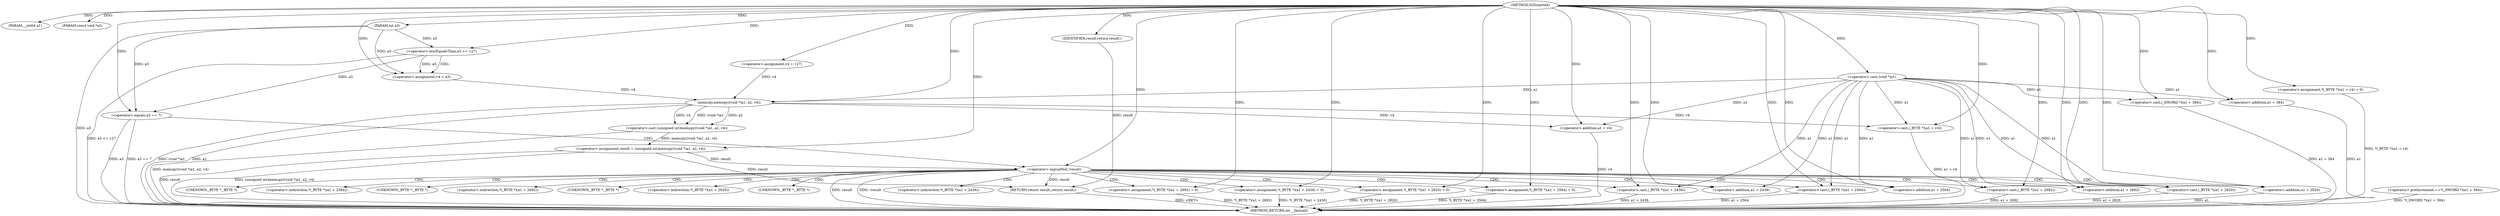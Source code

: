 digraph IGDstartelt {  
"1000103" [label = "(METHOD,IGDstartelt)" ]
"1000188" [label = "(METHOD_RETURN,int __fastcall)" ]
"1000104" [label = "(PARAM,__int64 a1)" ]
"1000105" [label = "(PARAM,const void *a2)" ]
"1000106" [label = "(PARAM,int a3)" ]
"1000110" [label = "(<operator>.assignment,v4 = 127)" ]
"1000114" [label = "(<operator>.lessEqualsThan,a3 <= 127)" ]
"1000117" [label = "(<operator>.assignment,v4 = a3)" ]
"1000120" [label = "(<operator>.assignment,result = (unsigned int)memcpy((void *)a1, a2, v4))" ]
"1000122" [label = "(<operator>.cast,(unsigned int)memcpy((void *)a1, a2, v4))" ]
"1000124" [label = "(memcpy,memcpy((void *)a1, a2, v4))" ]
"1000125" [label = "(<operator>.cast,(void *)a1)" ]
"1000130" [label = "(<operator>.assignment,*(_BYTE *)(a1 + v4) = 0)" ]
"1000132" [label = "(<operator>.cast,(_BYTE *)(a1 + v4))" ]
"1000134" [label = "(<operator>.addition,a1 + v4)" ]
"1000138" [label = "(<operator>.preIncrement,++*(_DWORD *)(a1 + 384))" ]
"1000140" [label = "(<operator>.cast,(_DWORD *)(a1 + 384))" ]
"1000142" [label = "(<operator>.addition,a1 + 384)" ]
"1000146" [label = "(<operator>.equals,a3 == 7)" ]
"1000151" [label = "(<operator>.logicalNot,!result)" ]
"1000154" [label = "(<operator>.assignment,*(_BYTE *)(a1 + 2436) = 0)" ]
"1000156" [label = "(<operator>.cast,(_BYTE *)(a1 + 2436))" ]
"1000158" [label = "(<operator>.addition,a1 + 2436)" ]
"1000162" [label = "(<operator>.assignment,*(_BYTE *)(a1 + 2564) = 0)" ]
"1000164" [label = "(<operator>.cast,(_BYTE *)(a1 + 2564))" ]
"1000166" [label = "(<operator>.addition,a1 + 2564)" ]
"1000170" [label = "(<operator>.assignment,*(_BYTE *)(a1 + 2692) = 0)" ]
"1000172" [label = "(<operator>.cast,(_BYTE *)(a1 + 2692))" ]
"1000174" [label = "(<operator>.addition,a1 + 2692)" ]
"1000178" [label = "(<operator>.assignment,*(_BYTE *)(a1 + 2820) = 0)" ]
"1000180" [label = "(<operator>.cast,(_BYTE *)(a1 + 2820))" ]
"1000182" [label = "(<operator>.addition,a1 + 2820)" ]
"1000186" [label = "(RETURN,return result;,return result;)" ]
"1000187" [label = "(IDENTIFIER,result,return result;)" ]
"1000155" [label = "(<operator>.indirection,*(_BYTE *)(a1 + 2436))" ]
"1000157" [label = "(UNKNOWN,_BYTE *,_BYTE *)" ]
"1000163" [label = "(<operator>.indirection,*(_BYTE *)(a1 + 2564))" ]
"1000165" [label = "(UNKNOWN,_BYTE *,_BYTE *)" ]
"1000171" [label = "(<operator>.indirection,*(_BYTE *)(a1 + 2692))" ]
"1000173" [label = "(UNKNOWN,_BYTE *,_BYTE *)" ]
"1000179" [label = "(<operator>.indirection,*(_BYTE *)(a1 + 2820))" ]
"1000181" [label = "(UNKNOWN,_BYTE *,_BYTE *)" ]
  "1000124" -> "1000188"  [ label = "DDG: a2"] 
  "1000164" -> "1000188"  [ label = "DDG: a1 + 2564"] 
  "1000156" -> "1000188"  [ label = "DDG: a1 + 2436"] 
  "1000130" -> "1000188"  [ label = "DDG: *(_BYTE *)(a1 + v4)"] 
  "1000170" -> "1000188"  [ label = "DDG: *(_BYTE *)(a1 + 2692)"] 
  "1000124" -> "1000188"  [ label = "DDG: (void *)a1"] 
  "1000114" -> "1000188"  [ label = "DDG: a3 <= 127"] 
  "1000178" -> "1000188"  [ label = "DDG: *(_BYTE *)(a1 + 2820)"] 
  "1000134" -> "1000188"  [ label = "DDG: v4"] 
  "1000142" -> "1000188"  [ label = "DDG: a1"] 
  "1000162" -> "1000188"  [ label = "DDG: *(_BYTE *)(a1 + 2564)"] 
  "1000138" -> "1000188"  [ label = "DDG: *(_DWORD *)(a1 + 384)"] 
  "1000172" -> "1000188"  [ label = "DDG: a1 + 2692"] 
  "1000122" -> "1000188"  [ label = "DDG: memcpy((void *)a1, a2, v4)"] 
  "1000120" -> "1000188"  [ label = "DDG: (unsigned int)memcpy((void *)a1, a2, v4)"] 
  "1000140" -> "1000188"  [ label = "DDG: a1 + 384"] 
  "1000151" -> "1000188"  [ label = "DDG: result"] 
  "1000120" -> "1000188"  [ label = "DDG: result"] 
  "1000132" -> "1000188"  [ label = "DDG: a1 + v4"] 
  "1000182" -> "1000188"  [ label = "DDG: a1"] 
  "1000180" -> "1000188"  [ label = "DDG: a1 + 2820"] 
  "1000146" -> "1000188"  [ label = "DDG: a3"] 
  "1000154" -> "1000188"  [ label = "DDG: *(_BYTE *)(a1 + 2436)"] 
  "1000146" -> "1000188"  [ label = "DDG: a3 == 7"] 
  "1000151" -> "1000188"  [ label = "DDG: !result"] 
  "1000106" -> "1000188"  [ label = "DDG: a3"] 
  "1000186" -> "1000188"  [ label = "DDG: <RET>"] 
  "1000103" -> "1000104"  [ label = "DDG: "] 
  "1000103" -> "1000105"  [ label = "DDG: "] 
  "1000103" -> "1000106"  [ label = "DDG: "] 
  "1000103" -> "1000110"  [ label = "DDG: "] 
  "1000106" -> "1000114"  [ label = "DDG: a3"] 
  "1000103" -> "1000114"  [ label = "DDG: "] 
  "1000114" -> "1000117"  [ label = "DDG: a3"] 
  "1000106" -> "1000117"  [ label = "DDG: a3"] 
  "1000103" -> "1000117"  [ label = "DDG: "] 
  "1000122" -> "1000120"  [ label = "DDG: memcpy((void *)a1, a2, v4)"] 
  "1000103" -> "1000120"  [ label = "DDG: "] 
  "1000124" -> "1000122"  [ label = "DDG: (void *)a1"] 
  "1000124" -> "1000122"  [ label = "DDG: a2"] 
  "1000124" -> "1000122"  [ label = "DDG: v4"] 
  "1000125" -> "1000124"  [ label = "DDG: a1"] 
  "1000103" -> "1000125"  [ label = "DDG: "] 
  "1000103" -> "1000124"  [ label = "DDG: "] 
  "1000117" -> "1000124"  [ label = "DDG: v4"] 
  "1000110" -> "1000124"  [ label = "DDG: v4"] 
  "1000103" -> "1000130"  [ label = "DDG: "] 
  "1000125" -> "1000132"  [ label = "DDG: a1"] 
  "1000103" -> "1000132"  [ label = "DDG: "] 
  "1000124" -> "1000132"  [ label = "DDG: v4"] 
  "1000125" -> "1000134"  [ label = "DDG: a1"] 
  "1000103" -> "1000134"  [ label = "DDG: "] 
  "1000124" -> "1000134"  [ label = "DDG: v4"] 
  "1000103" -> "1000140"  [ label = "DDG: "] 
  "1000125" -> "1000140"  [ label = "DDG: a1"] 
  "1000103" -> "1000142"  [ label = "DDG: "] 
  "1000125" -> "1000142"  [ label = "DDG: a1"] 
  "1000114" -> "1000146"  [ label = "DDG: a3"] 
  "1000106" -> "1000146"  [ label = "DDG: a3"] 
  "1000103" -> "1000146"  [ label = "DDG: "] 
  "1000120" -> "1000151"  [ label = "DDG: result"] 
  "1000103" -> "1000151"  [ label = "DDG: "] 
  "1000103" -> "1000154"  [ label = "DDG: "] 
  "1000103" -> "1000156"  [ label = "DDG: "] 
  "1000125" -> "1000156"  [ label = "DDG: a1"] 
  "1000103" -> "1000158"  [ label = "DDG: "] 
  "1000125" -> "1000158"  [ label = "DDG: a1"] 
  "1000103" -> "1000162"  [ label = "DDG: "] 
  "1000103" -> "1000164"  [ label = "DDG: "] 
  "1000125" -> "1000164"  [ label = "DDG: a1"] 
  "1000103" -> "1000166"  [ label = "DDG: "] 
  "1000125" -> "1000166"  [ label = "DDG: a1"] 
  "1000103" -> "1000170"  [ label = "DDG: "] 
  "1000103" -> "1000172"  [ label = "DDG: "] 
  "1000125" -> "1000172"  [ label = "DDG: a1"] 
  "1000103" -> "1000174"  [ label = "DDG: "] 
  "1000125" -> "1000174"  [ label = "DDG: a1"] 
  "1000103" -> "1000178"  [ label = "DDG: "] 
  "1000103" -> "1000180"  [ label = "DDG: "] 
  "1000125" -> "1000180"  [ label = "DDG: a1"] 
  "1000103" -> "1000182"  [ label = "DDG: "] 
  "1000125" -> "1000182"  [ label = "DDG: a1"] 
  "1000187" -> "1000186"  [ label = "DDG: result"] 
  "1000151" -> "1000186"  [ label = "DDG: result"] 
  "1000120" -> "1000186"  [ label = "DDG: result"] 
  "1000103" -> "1000187"  [ label = "DDG: "] 
  "1000114" -> "1000117"  [ label = "CDG: "] 
  "1000146" -> "1000151"  [ label = "CDG: "] 
  "1000151" -> "1000174"  [ label = "CDG: "] 
  "1000151" -> "1000173"  [ label = "CDG: "] 
  "1000151" -> "1000172"  [ label = "CDG: "] 
  "1000151" -> "1000171"  [ label = "CDG: "] 
  "1000151" -> "1000170"  [ label = "CDG: "] 
  "1000151" -> "1000166"  [ label = "CDG: "] 
  "1000151" -> "1000165"  [ label = "CDG: "] 
  "1000151" -> "1000164"  [ label = "CDG: "] 
  "1000151" -> "1000163"  [ label = "CDG: "] 
  "1000151" -> "1000162"  [ label = "CDG: "] 
  "1000151" -> "1000182"  [ label = "CDG: "] 
  "1000151" -> "1000181"  [ label = "CDG: "] 
  "1000151" -> "1000180"  [ label = "CDG: "] 
  "1000151" -> "1000179"  [ label = "CDG: "] 
  "1000151" -> "1000178"  [ label = "CDG: "] 
  "1000151" -> "1000158"  [ label = "CDG: "] 
  "1000151" -> "1000157"  [ label = "CDG: "] 
  "1000151" -> "1000156"  [ label = "CDG: "] 
  "1000151" -> "1000155"  [ label = "CDG: "] 
  "1000151" -> "1000154"  [ label = "CDG: "] 
}
